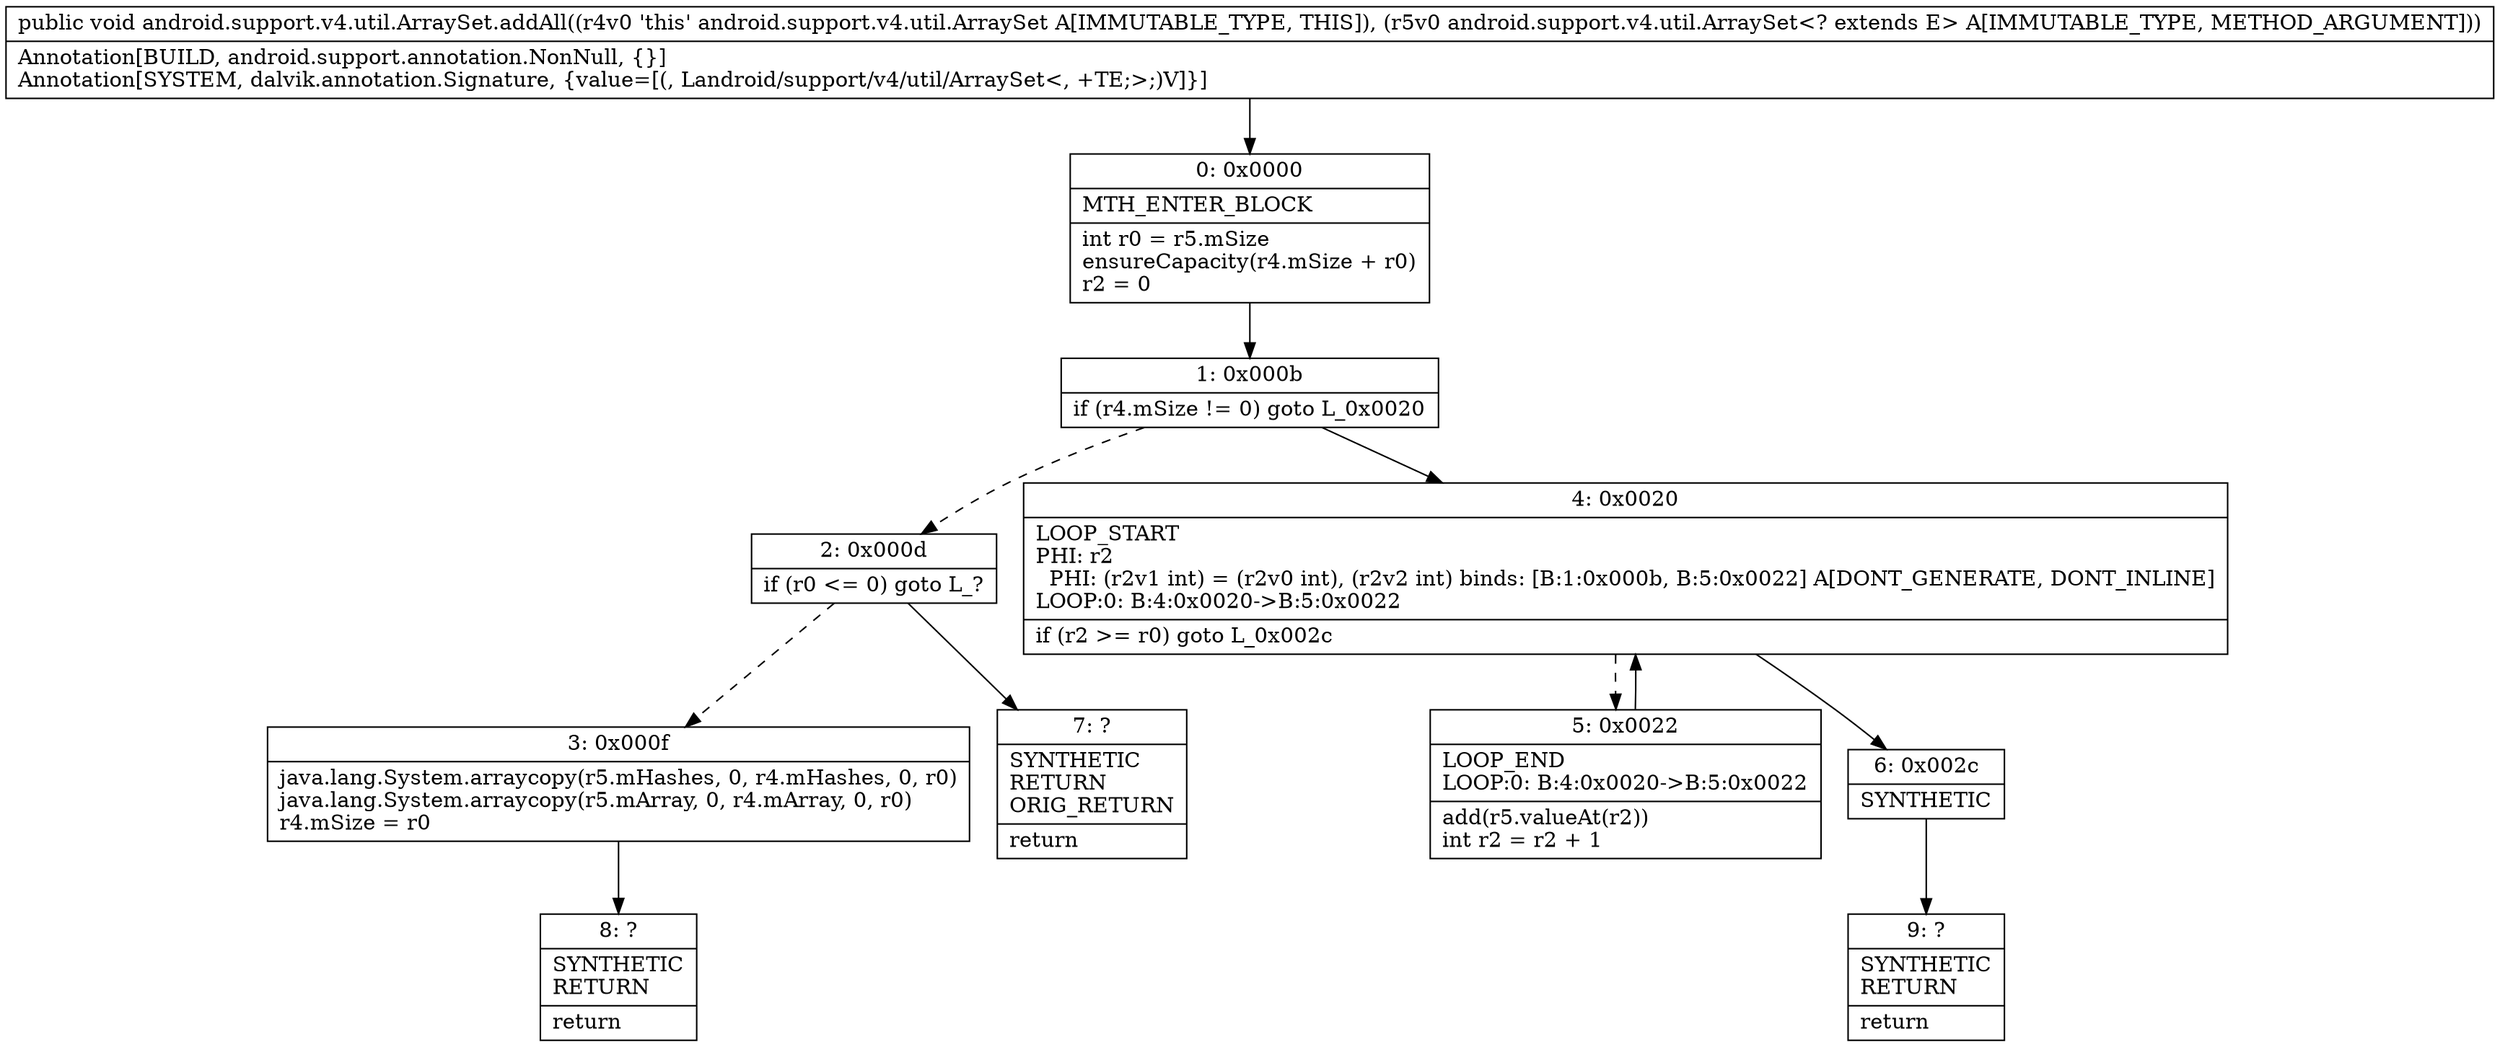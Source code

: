 digraph "CFG forandroid.support.v4.util.ArraySet.addAll(Landroid\/support\/v4\/util\/ArraySet;)V" {
Node_0 [shape=record,label="{0\:\ 0x0000|MTH_ENTER_BLOCK\l|int r0 = r5.mSize\lensureCapacity(r4.mSize + r0)\lr2 = 0\l}"];
Node_1 [shape=record,label="{1\:\ 0x000b|if (r4.mSize != 0) goto L_0x0020\l}"];
Node_2 [shape=record,label="{2\:\ 0x000d|if (r0 \<= 0) goto L_?\l}"];
Node_3 [shape=record,label="{3\:\ 0x000f|java.lang.System.arraycopy(r5.mHashes, 0, r4.mHashes, 0, r0)\ljava.lang.System.arraycopy(r5.mArray, 0, r4.mArray, 0, r0)\lr4.mSize = r0\l}"];
Node_4 [shape=record,label="{4\:\ 0x0020|LOOP_START\lPHI: r2 \l  PHI: (r2v1 int) = (r2v0 int), (r2v2 int) binds: [B:1:0x000b, B:5:0x0022] A[DONT_GENERATE, DONT_INLINE]\lLOOP:0: B:4:0x0020\-\>B:5:0x0022\l|if (r2 \>= r0) goto L_0x002c\l}"];
Node_5 [shape=record,label="{5\:\ 0x0022|LOOP_END\lLOOP:0: B:4:0x0020\-\>B:5:0x0022\l|add(r5.valueAt(r2))\lint r2 = r2 + 1\l}"];
Node_6 [shape=record,label="{6\:\ 0x002c|SYNTHETIC\l}"];
Node_7 [shape=record,label="{7\:\ ?|SYNTHETIC\lRETURN\lORIG_RETURN\l|return\l}"];
Node_8 [shape=record,label="{8\:\ ?|SYNTHETIC\lRETURN\l|return\l}"];
Node_9 [shape=record,label="{9\:\ ?|SYNTHETIC\lRETURN\l|return\l}"];
MethodNode[shape=record,label="{public void android.support.v4.util.ArraySet.addAll((r4v0 'this' android.support.v4.util.ArraySet A[IMMUTABLE_TYPE, THIS]), (r5v0 android.support.v4.util.ArraySet\<? extends E\> A[IMMUTABLE_TYPE, METHOD_ARGUMENT]))  | Annotation[BUILD, android.support.annotation.NonNull, \{\}]\lAnnotation[SYSTEM, dalvik.annotation.Signature, \{value=[(, Landroid\/support\/v4\/util\/ArraySet\<, +TE;\>;)V]\}]\l}"];
MethodNode -> Node_0;
Node_0 -> Node_1;
Node_1 -> Node_2[style=dashed];
Node_1 -> Node_4;
Node_2 -> Node_3[style=dashed];
Node_2 -> Node_7;
Node_3 -> Node_8;
Node_4 -> Node_5[style=dashed];
Node_4 -> Node_6;
Node_5 -> Node_4;
Node_6 -> Node_9;
}

